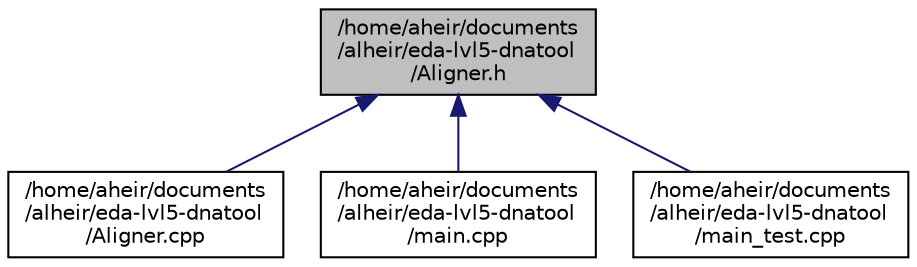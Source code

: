 digraph "/home/aheir/documents/alheir/eda-lvl5-dnatool/Aligner.h"
{
 // LATEX_PDF_SIZE
  edge [fontname="Helvetica",fontsize="10",labelfontname="Helvetica",labelfontsize="10"];
  node [fontname="Helvetica",fontsize="10",shape=record];
  Node1 [label="/home/aheir/documents\l/alheir/eda-lvl5-dnatool\l/Aligner.h",height=0.2,width=0.4,color="black", fillcolor="grey75", style="filled", fontcolor="black",tooltip="Genetic sequence aligner, based on Needleman-Wunsch algorithm."];
  Node1 -> Node2 [dir="back",color="midnightblue",fontsize="10",style="solid"];
  Node2 [label="/home/aheir/documents\l/alheir/eda-lvl5-dnatool\l/Aligner.cpp",height=0.2,width=0.4,color="black", fillcolor="white", style="filled",URL="$_aligner_8cpp.html",tooltip="Genetic sequence aligner, based on Needleman-Wunsch algorithm."];
  Node1 -> Node3 [dir="back",color="midnightblue",fontsize="10",style="solid"];
  Node3 [label="/home/aheir/documents\l/alheir/eda-lvl5-dnatool\l/main.cpp",height=0.2,width=0.4,color="black", fillcolor="white", style="filled",URL="$main_8cpp.html",tooltip="Runs the genetic sequence aligner."];
  Node1 -> Node4 [dir="back",color="midnightblue",fontsize="10",style="solid"];
  Node4 [label="/home/aheir/documents\l/alheir/eda-lvl5-dnatool\l/main_test.cpp",height=0.2,width=0.4,color="black", fillcolor="white", style="filled",URL="$main__test_8cpp.html",tooltip="Tests for the genetic sequence aligner."];
}
